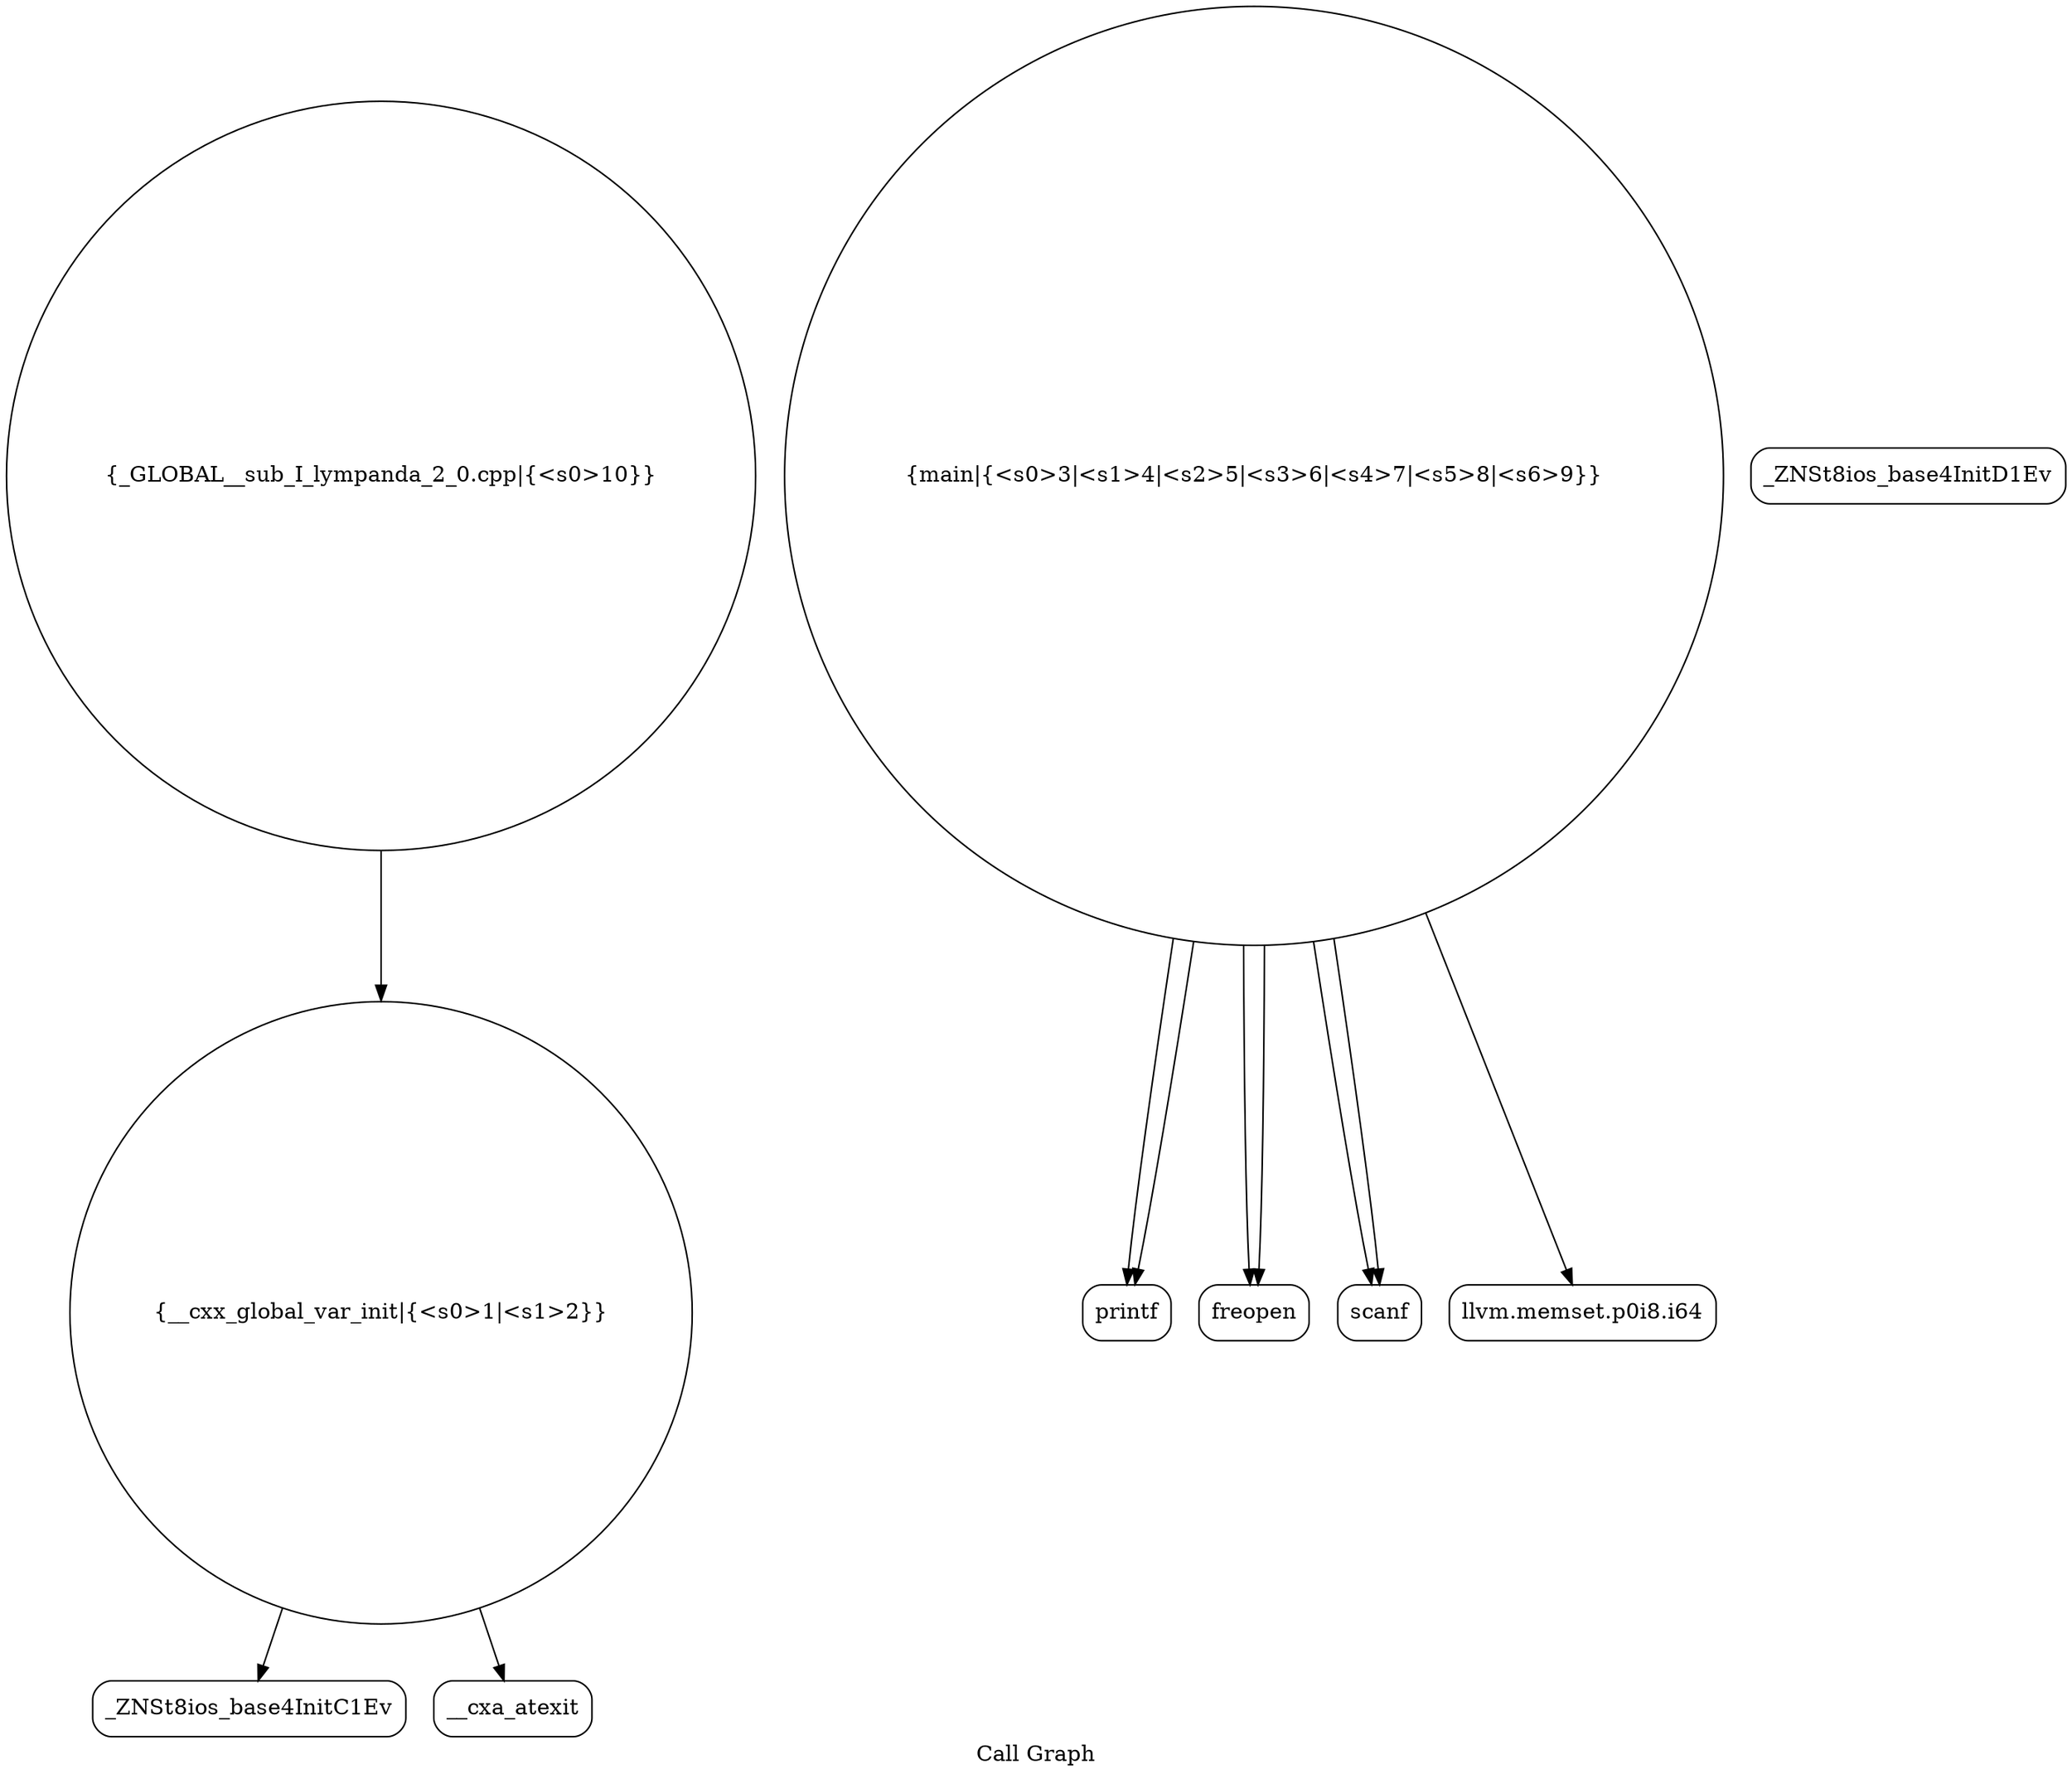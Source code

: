 digraph "Call Graph" {
	label="Call Graph";

	Node0x55e3e5bbf7b0 [shape=record,shape=circle,label="{__cxx_global_var_init|{<s0>1|<s1>2}}"];
	Node0x55e3e5bbf7b0:s0 -> Node0x55e3e5bbfc40[color=black];
	Node0x55e3e5bbf7b0:s1 -> Node0x55e3e5bbfd40[color=black];
	Node0x55e3e5bbff40 [shape=record,shape=Mrecord,label="{printf}"];
	Node0x55e3e5bbfcc0 [shape=record,shape=Mrecord,label="{_ZNSt8ios_base4InitD1Ev}"];
	Node0x55e3e5bc0040 [shape=record,shape=circle,label="{_GLOBAL__sub_I_lympanda_2_0.cpp|{<s0>10}}"];
	Node0x55e3e5bc0040:s0 -> Node0x55e3e5bbf7b0[color=black];
	Node0x55e3e5bbfdc0 [shape=record,shape=circle,label="{main|{<s0>3|<s1>4|<s2>5|<s3>6|<s4>7|<s5>8|<s6>9}}"];
	Node0x55e3e5bbfdc0:s0 -> Node0x55e3e5bbfe40[color=black];
	Node0x55e3e5bbfdc0:s1 -> Node0x55e3e5bbfe40[color=black];
	Node0x55e3e5bbfdc0:s2 -> Node0x55e3e5bbfec0[color=black];
	Node0x55e3e5bbfdc0:s3 -> Node0x55e3e5bbfec0[color=black];
	Node0x55e3e5bbfdc0:s4 -> Node0x55e3e5bbff40[color=black];
	Node0x55e3e5bbfdc0:s5 -> Node0x55e3e5bbffc0[color=black];
	Node0x55e3e5bbfdc0:s6 -> Node0x55e3e5bbff40[color=black];
	Node0x55e3e5bbfec0 [shape=record,shape=Mrecord,label="{scanf}"];
	Node0x55e3e5bbfc40 [shape=record,shape=Mrecord,label="{_ZNSt8ios_base4InitC1Ev}"];
	Node0x55e3e5bbffc0 [shape=record,shape=Mrecord,label="{llvm.memset.p0i8.i64}"];
	Node0x55e3e5bbfd40 [shape=record,shape=Mrecord,label="{__cxa_atexit}"];
	Node0x55e3e5bbfe40 [shape=record,shape=Mrecord,label="{freopen}"];
}
